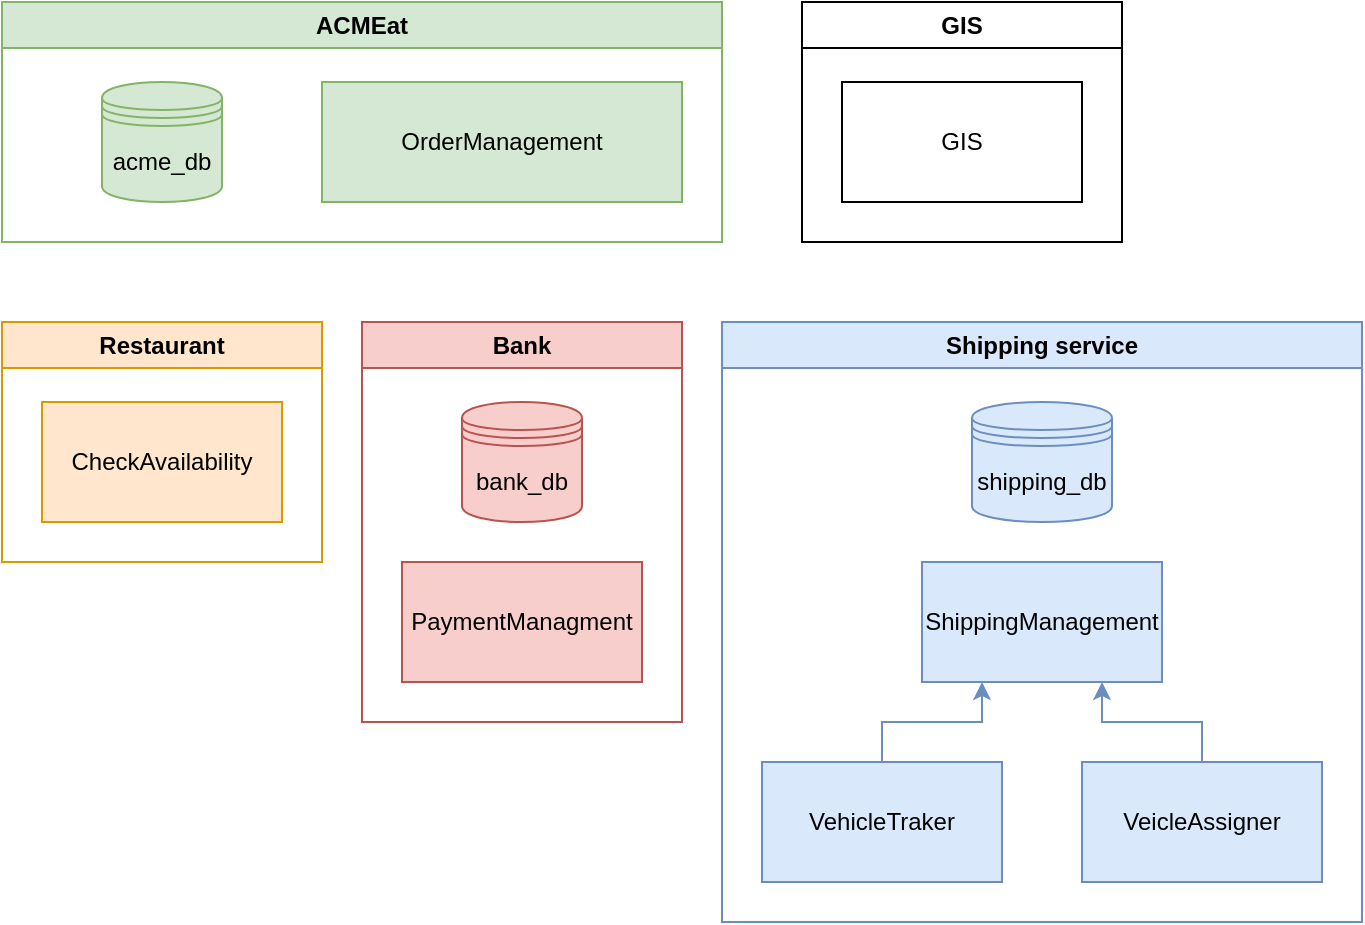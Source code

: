 <mxfile version="27.0.8">
  <diagram name="Page-1" id="qGxAzO6MWqaMB52UzFpw">
    <mxGraphModel grid="1" page="1" gridSize="10" guides="1" tooltips="1" connect="1" arrows="1" fold="1" pageScale="1" pageWidth="827" pageHeight="1169" math="0" shadow="0">
      <root>
        <mxCell id="0" />
        <mxCell id="1" parent="0" />
        <mxCell id="A_x3Jtu8LN7mNgDZE7GU-1" value="ACMEat" style="swimlane;whiteSpace=wrap;html=1;fillColor=#d5e8d4;strokeColor=#82b366;" vertex="1" parent="1">
          <mxGeometry x="40" y="40" width="360" height="120" as="geometry" />
        </mxCell>
        <mxCell id="P5h0NaLtq0g7_I9-aCHz-1" value="OrderManagement" style="rounded=0;whiteSpace=wrap;html=1;fillColor=#d5e8d4;strokeColor=#82b366;" vertex="1" parent="A_x3Jtu8LN7mNgDZE7GU-1">
          <mxGeometry x="160" y="40" width="180" height="60" as="geometry" />
        </mxCell>
        <mxCell id="A_x3Jtu8LN7mNgDZE7GU-2" value="acme_db" style="shape=datastore;whiteSpace=wrap;html=1;fillColor=#d5e8d4;strokeColor=#82b366;" vertex="1" parent="A_x3Jtu8LN7mNgDZE7GU-1">
          <mxGeometry x="50" y="40" width="60" height="60" as="geometry" />
        </mxCell>
        <mxCell id="A_x3Jtu8LN7mNgDZE7GU-3" value="Bank" style="swimlane;whiteSpace=wrap;html=1;fillColor=#f8cecc;strokeColor=#b85450;" vertex="1" parent="1">
          <mxGeometry x="220" y="200" width="160" height="200" as="geometry" />
        </mxCell>
        <mxCell id="A_x3Jtu8LN7mNgDZE7GU-4" value="PaymentManagment" style="rounded=0;whiteSpace=wrap;html=1;fillColor=#f8cecc;strokeColor=#b85450;" vertex="1" parent="A_x3Jtu8LN7mNgDZE7GU-3">
          <mxGeometry x="20" y="120" width="120" height="60" as="geometry" />
        </mxCell>
        <mxCell id="A_x3Jtu8LN7mNgDZE7GU-8" value="bank_db" style="shape=datastore;whiteSpace=wrap;html=1;fillColor=#f8cecc;strokeColor=#b85450;" vertex="1" parent="A_x3Jtu8LN7mNgDZE7GU-3">
          <mxGeometry x="50" y="40" width="60" height="60" as="geometry" />
        </mxCell>
        <mxCell id="A_x3Jtu8LN7mNgDZE7GU-10" value="Restaurant" style="swimlane;whiteSpace=wrap;html=1;startSize=23;fillColor=#ffe6cc;strokeColor=#d79b00;" vertex="1" parent="1">
          <mxGeometry x="40" y="200" width="160" height="120" as="geometry" />
        </mxCell>
        <mxCell id="A_x3Jtu8LN7mNgDZE7GU-11" value="CheckAvailability" style="rounded=0;whiteSpace=wrap;html=1;fillColor=#ffe6cc;strokeColor=#d79b00;" vertex="1" parent="A_x3Jtu8LN7mNgDZE7GU-10">
          <mxGeometry x="20" y="40" width="120" height="60" as="geometry" />
        </mxCell>
        <mxCell id="A_x3Jtu8LN7mNgDZE7GU-13" value="Shipping service" style="swimlane;whiteSpace=wrap;html=1;fillColor=#dae8fc;strokeColor=#6c8ebf;" vertex="1" parent="1">
          <mxGeometry x="400" y="200" width="320" height="300" as="geometry" />
        </mxCell>
        <mxCell id="A_x3Jtu8LN7mNgDZE7GU-22" style="edgeStyle=orthogonalEdgeStyle;rounded=0;orthogonalLoop=1;jettySize=auto;html=1;entryX=0.25;entryY=1;entryDx=0;entryDy=0;fillColor=#dae8fc;strokeColor=#6c8ebf;" edge="1" parent="A_x3Jtu8LN7mNgDZE7GU-13" source="A_x3Jtu8LN7mNgDZE7GU-14" target="A_x3Jtu8LN7mNgDZE7GU-16">
          <mxGeometry relative="1" as="geometry" />
        </mxCell>
        <mxCell id="A_x3Jtu8LN7mNgDZE7GU-14" value="VehicleTraker" style="rounded=0;whiteSpace=wrap;html=1;fillColor=#dae8fc;strokeColor=#6c8ebf;" vertex="1" parent="A_x3Jtu8LN7mNgDZE7GU-13">
          <mxGeometry x="20" y="220" width="120" height="60" as="geometry" />
        </mxCell>
        <mxCell id="A_x3Jtu8LN7mNgDZE7GU-16" value="ShippingManagement" style="rounded=0;whiteSpace=wrap;html=1;fillColor=#dae8fc;strokeColor=#6c8ebf;" vertex="1" parent="A_x3Jtu8LN7mNgDZE7GU-13">
          <mxGeometry x="100" y="120" width="120" height="60" as="geometry" />
        </mxCell>
        <mxCell id="A_x3Jtu8LN7mNgDZE7GU-23" style="edgeStyle=orthogonalEdgeStyle;rounded=0;orthogonalLoop=1;jettySize=auto;html=1;entryX=0.75;entryY=1;entryDx=0;entryDy=0;fillColor=#dae8fc;strokeColor=#6c8ebf;" edge="1" parent="A_x3Jtu8LN7mNgDZE7GU-13" source="A_x3Jtu8LN7mNgDZE7GU-17" target="A_x3Jtu8LN7mNgDZE7GU-16">
          <mxGeometry relative="1" as="geometry" />
        </mxCell>
        <mxCell id="A_x3Jtu8LN7mNgDZE7GU-17" value="VeicleAssigner" style="rounded=0;whiteSpace=wrap;html=1;fillColor=#dae8fc;strokeColor=#6c8ebf;" vertex="1" parent="A_x3Jtu8LN7mNgDZE7GU-13">
          <mxGeometry x="180" y="220" width="120" height="60" as="geometry" />
        </mxCell>
        <mxCell id="A_x3Jtu8LN7mNgDZE7GU-18" value="shipping_db" style="shape=datastore;whiteSpace=wrap;html=1;fillColor=#dae8fc;strokeColor=#6c8ebf;" vertex="1" parent="A_x3Jtu8LN7mNgDZE7GU-13">
          <mxGeometry x="125" y="40" width="70" height="60" as="geometry" />
        </mxCell>
        <mxCell id="A_x3Jtu8LN7mNgDZE7GU-19" value="GIS" style="swimlane;whiteSpace=wrap;html=1;" vertex="1" parent="1">
          <mxGeometry x="440" y="40" width="160" height="120" as="geometry" />
        </mxCell>
        <mxCell id="A_x3Jtu8LN7mNgDZE7GU-20" value="GIS" style="rounded=0;whiteSpace=wrap;html=1;" vertex="1" parent="A_x3Jtu8LN7mNgDZE7GU-19">
          <mxGeometry x="20" y="40" width="120" height="60" as="geometry" />
        </mxCell>
      </root>
    </mxGraphModel>
  </diagram>
</mxfile>
